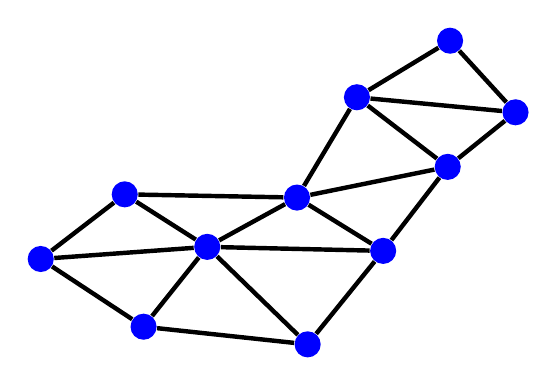 \node (n1) at (1.108,0.168) [circle,fill=blue] {};
\node (n2) at (1.917,1.182) [circle,fill=blue] {};
\node (n3) at (-0.198,1.028) [circle,fill=blue] {};
\node (n4) at (0.869,1.849) [circle,fill=blue] {};
\node (n5) at (3.057,1.808) [circle,fill=blue] {};
\node (n6) at (3.192,-0.056) [circle,fill=blue] {};
\node (n7) at (4.151,1.131) [circle,fill=blue] {};
\node (n8) at (4.971,2.198) [circle,fill=blue] {};
\node (n9) at (3.818,3.082) [circle,fill=blue] {};
\node (n10) at (5.832,2.891) [circle,fill=blue] {};
\node (n11) at (5.001,3.8) [circle,fill=blue] {};
\draw[ultra thick] (n1) -- (n2);
\draw[ultra thick] (n1) -- (n3);
\draw[ultra thick] (n1) -- (n6);
\draw[ultra thick] (n2) -- (n3);
\draw[ultra thick] (n2) -- (n4);
\draw[ultra thick] (n2) -- (n5);
\draw[ultra thick] (n2) -- (n6);
\draw[ultra thick] (n2) -- (n7);
\draw[ultra thick] (n3) -- (n4);
\draw[ultra thick] (n4) -- (n5);
\draw[ultra thick] (n5) -- (n7);
\draw[ultra thick] (n5) -- (n8);
\draw[ultra thick] (n5) -- (n9);
\draw[ultra thick] (n6) -- (n7);
\draw[ultra thick] (n7) -- (n8);
\draw[ultra thick] (n8) -- (n9);
\draw[ultra thick] (n8) -- (n10);
\draw[ultra thick] (n9) -- (n10);
\draw[ultra thick] (n9) -- (n11);
\draw[ultra thick] (n10) -- (n11);
